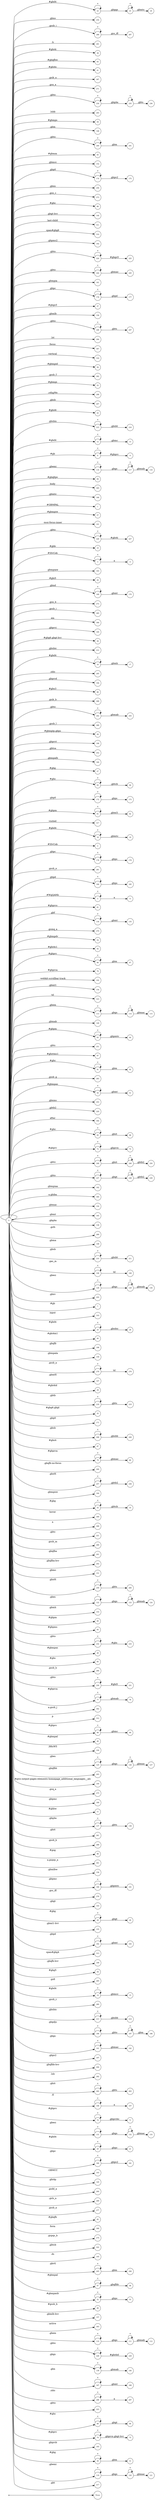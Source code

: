 digraph NFA {
  rankdir=LR;
  node [shape=circle, fontsize=10];
  __start [shape=point, label=""];
  __start -> None;
  231 [label="231"];
  22 [label="22"];
  254 [label="254"];
  286 [label="286"];
  291 [label="291"];
  38 [label="38"];
  83 [label="83"];
  41 [label="41"];
  129 [label="129"];
  267 [label="267"];
  75 [label="75"];
  271 [label="271"];
  234 [label="234"];
  293 [label="293"];
  168 [label="168"];
  241 [label="241"];
  59 [label="59"];
  146 [label="146"];
  67 [label="67"];
  240 [label="240"];
  45 [label="45"];
  206 [label="206"];
  152 [label="152"];
  51 [label="51"];
  174 [label="174"];
  177 [label="177"];
  256 [label="256"];
  273 [label="273"];
  88 [label="88"];
  225 [label="225"];
  239 [label="239"];
  144 [label="144"];
  311 [label="311"];
  23 [label="23"];
  314 [label="314"];
  192 [label="192"];
  19 [label="19"];
  181 [label="181"];
  238 [label="238"];
  224 [label="224"];
  73 [label="73"];
  118 [label="118"];
  244 [label="244"];
  62 [label="62"];
  161 [label="161"];
  176 [label="176"];
  37 [label="37"];
  156 [label="156"];
  246 [label="246"];
  107 [label="107"];
  294 [label="294"];
  307 [label="307"];
  316 [label="316"];
  56 [label="56"];
  9 [label="9"];
  282 [label="282"];
  132 [label="132"];
  55 [label="55"];
  298 [label="298"];
  207 [label="207"];
  53 [label="53"];
  43 [label="43"];
  191 [label="191"];
  215 [label="215"];
  12 [label="12"];
  8 [label="8"];
  116 [label="116"];
  84 [label="84"];
  305 [label="305"];
  166 [label="166"];
  229 [label="229"];
  179 [label="179"];
  1 [label="1"];
  57 [label="57"];
  101 [label="101"];
  226 [label="226"];
  10 [label="10"];
  258 [label="258"];
  3 [label="3"];
  163 [label="163"];
  44 [label="44"];
  169 [label="169"];
  272 [label="272"];
  285 [label="285"];
  306 [label="306"];
  195 [label="195"];
  36 [label="36"];
  212 [label="212"];
  279 [label="279"];
  16 [label="16"];
  295 [label="295"];
  227 [label="227"];
  194 [label="194"];
  86 [label="86"];
  268 [label="268"];
  242 [label="242"];
  289 [label="289"];
  58 [label="58"];
  196 [label="196"];
  115 [label="115"];
  140 [label="140"];
  211 [label="211"];
  252 [label="252"];
  160 [label="160"];
  27 [label="27"];
  93 [label="93"];
  96 [label="96"];
  172 [label="172"];
  61 [label="61"];
  317 [label="317"];
  18 [label="18"];
  2 [label="2"];
  209 [label="209"];
  178 [label="178"];
  281 [label="281"];
  92 [label="92"];
  184 [label="184"];
  4 [label="4"];
  69 [label="69"];
  219 [label="219"];
  5 [label="5"];
  81 [label="81"];
  134 [label="134"];
  250 [label="250"];
  270 [label="270"];
  54 [label="54"];
  42 [label="42"];
  66 [label="66"];
  76 [label="76"];
  102 [label="102"];
  154 [label="154"];
  173 [label="173"];
  315 [label="315"];
  130 [label="130"];
  113 [label="113"];
  149 [label="149"];
  33 [label="33"];
  63 [label="63"];
  251 [label="251"];
  97 [label="97"];
  78 [label="78"];
  91 [label="91"];
  283 [label="283"];
  214 [label="214"];
  50 [label="50"];
  253 [label="253"];
  220 [label="220"];
  304 [label="304"];
  95 [label="95"];
  72 [label="72"];
  183 [label="183"];
  248 [label="248"];
  237 [label="237"];
  162 [label="162"];
  247 [label="247"];
  300 [label="300"];
  150 [label="150"];
  165 [label="165"];
  136 [label="136"];
  266 [label="266"];
  15 [label="15"];
  123 [label="123"];
  148 [label="148"];
  210 [label="210"];
  17 [label="17"];
  108 [label="108"];
  128 [label="128"];
  255 [label="255"];
  297 [label="297"];
  7 [label="7"];
  310 [label="310"];
  25 [label="25"];
  260 [label="260"];
  26 [label="26"];
  40 [label="40"];
  198 [label="198"];
  159 [label="159"];
  278 [label="278"];
  6 [label="6"];
  147 [label="147"];
  24 [label="24"];
  39 [label="39"];
  218 [label="218"];
  35 [label="35"];
  171 [label="171"];
  208 [label="208"];
  87 [label="87"];
  79 [label="79"];
  200 [label="200"];
  257 [label="257"];
  164 [label="164"];
  32 [label="32"];
  309 [label="309"];
  21 [label="21"];
  299 [label="299"];
  221 [label="221"];
  290 [label="290"];
  124 [label="124"];
  201 [label="201"];
  202 [label="202"];
  151 [label="151"];
  259 [label="259"];
  122 [label="122"];
  153 [label="153"];
  60 [label="60"];
  188 [label="188"];
  65 [label="65"];
  90 [label="90"];
  232 [label="232"];
  49 [label="49"];
  85 [label="85"];
  284 [label="284"];
  287 [label="287"];
  230 [label="230"];
  263 [label="263"];
  77 [label="77"];
  302 [label="302"];
  312 [label="312"];
  68 [label="68"];
  46 [label="46"];
  104 [label="104"];
  64 [label="64"];
  125 [label="125"];
  203 [label="203"];
  100 [label="100"];
  249 [label="249"];
  133 [label="133"];
  275 [label="275"];
  189 [label="189"];
  11 [label="11"];
  137 [label="137"];
  261 [label="261"];
  288 [label="288"];
  98 [label="98"];
  301 [label="301"];
  158 [label="158"];
  112 [label="112"];
  190 [label="190"];
  276 [label="276"];
  109 [label="109"];
  143 [label="143"];
  236 [label="236"];
  28 [label="28"];
  155 [label="155"];
  182 [label="182"];
  313 [label="313"];
  138 [label="138"];
  199 [label="199"];
  34 [label="34"];
  31 [label="31"];
  245 [label="245"];
  265 [label="265"];
  13 [label="13"];
  14 [label="14"];
  121 [label="121"];
  280 [label="280"];
  213 [label="213"];
  186 [label="186"];
  141 [label="141"];
  235 [label="235"];
  142 [label="142"];
  197 [label="197"];
  204 [label="204"];
  292 [label="292"];
  94 [label="94"];
  185 [label="185"];
  126 [label="126"];
  262 [label="262"];
  80 [label="80"];
  106 [label="106"];
  70 [label="70"];
  131 [label="131"];
  135 [label="135"];
  20 [label="20"];
  180 [label="180"];
  233 [label="233"];
  103 [label="103"];
  145 [label="145"];
  264 [label="264"];
  269 [label="269"];
  277 [label="277"];
  29 [label="29"];
  82 [label="82"];
  117 [label="117"];
  308 [label="308"];
  120 [label="120"];
  274 [label="274"];
  222 [label="222"];
  105 [label="105"];
  205 [label="205"];
  47 [label="47"];
  52 [label="52"];
  99 [label="99"];
  157 [label="157"];
  187 [label="187"];
  303 [label="303"];
  114 [label="114"];
  110 [label="110"];
  228 [label="228"];
  139 [label="139"];
  167 [label="167"];
  48 [label="48"];
  127 [label="127"];
  243 [label="243"];
  170 [label="170"];
  216 [label="216"];
  296 [label="296"];
  223 [label="223"];
  175 [label="175"];
  89 [label="89"];
  71 [label="71"];
  0 [label="0"];
  74 [label="74"];
  111 [label="111"];
  193 [label="193"];
  30 [label="30"];
  119 [label="119"];
  217 [label="217"];
  { node [shape=doublecircle]; 1 2 4 6 7 9 10 11 13 15 17 19 21 24 26 27 29 31 33 34 35 36 37 38 39 40 41 42 43 44 45 46 48 49 51 53 54 55 56 57 58 59 60 62 64 65 67 69 71 73 75 76 78 80 81 82 83 84 85 86 87 88 90 92 94 96 97 98 99 100 101 102 103 104 105 107 109 112 115 118 121 124 127 130 133 135 136 138 140 142 143 144 145 146 147 148 149 150 151 152 153 154 155 156 157 158 159 160 161 162 163 164 165 166 168 170 171 173 175 177 179 181 183 185 188 189 191 192 193 194 195 196 197 198 199 200 201 202 203 204 206 207 209 211 212 214 216 217 219 220 221 222 223 225 227 229 231 233 236 239 241 243 245 247 250 251 252 253 254 255 256 258 260 261 263 264 265 266 267 268 269 270 271 272 273 274 275 276 277 279 280 281 282 283 284 285 287 288 289 290 291 292 293 294 295 297 298 299 300 301 302 303 304 305 306 307 308 309 310 311 312 313 314 315 316 317 }
  0 -> 0 [label="*"];
  0 -> 1 [label="#GBMPAL"];
  0 -> 2 [label="#SIvCob"];
  0 -> 3 [label="#SIvCob"];
  3 -> 3 [label="*"];
  3 -> 4 [label="a"];
  0 -> 5 [label="#WqQANb"];
  5 -> 5 [label="*"];
  5 -> 6 [label="a"];
  0 -> 7 [label="#gb"];
  0 -> 8 [label="#gb"];
  8 -> 8 [label="*"];
  8 -> 9 [label="#gbprc"];
  0 -> 10 [label="#gbb"];
  0 -> 11 [label="#gbbw"];
  0 -> 12 [label="#gbd4"];
  12 -> 12 [label="*"];
  12 -> 13 [label=".gbmc"];
  0 -> 14 [label="#gbd4"];
  14 -> 14 [label="*"];
  14 -> 15 [label=".gbmcc"];
  0 -> 16 [label="#gbd4"];
  16 -> 16 [label="*"];
  16 -> 17 [label=".gbmh"];
  0 -> 18 [label="#gbd4"];
  18 -> 18 [label="*"];
  18 -> 19 [label=".gbmtc"];
  0 -> 20 [label="#gbd4"];
  20 -> 20 [label="*"];
  20 -> 21 [label=".gbpc"];
  0 -> 22 [label="#gbd4"];
  22 -> 22 [label="*"];
  22 -> 23 [label=".gbpgs"];
  23 -> 23 [label="*"];
  23 -> 24 [label=".gbmtc"];
  0 -> 25 [label="#gbd4"];
  25 -> 25 [label="*"];
  25 -> 26 [label=".gbsbic"];
  0 -> 27 [label="#gbg"];
  0 -> 28 [label="#gbg"];
  28 -> 28 [label="*"];
  28 -> 29 [label=".gbgt"];
  0 -> 30 [label="#gbg"];
  30 -> 30 [label="*"];
  30 -> 31 [label=".gbm"];
  0 -> 32 [label="#gbg"];
  32 -> 32 [label="*"];
  32 -> 33 [label=".gbtcb"];
  0 -> 34 [label="#gbg5"];
  0 -> 35 [label="#gbg6.gbgt"];
  0 -> 36 [label="#gbg6.gbgt-hvr"];
  0 -> 37 [label="#gbgs5"];
  0 -> 38 [label="#gbi4i"];
  0 -> 39 [label="#gbi4id"];
  0 -> 40 [label="#gbi4m1"];
  0 -> 41 [label="#gbi4s"];
  0 -> 42 [label="#gbi4s1"];
  0 -> 43 [label="#gbi4t"];
  0 -> 44 [label="#gbi5"];
  0 -> 45 [label="#gbmm"];
  0 -> 46 [label="#gbmpal"];
  0 -> 47 [label="#gbmpal"];
  47 -> 47 [label="*"];
  47 -> 48 [label=".gbqfbb"];
  0 -> 49 [label="#gbmpas"];
  0 -> 50 [label="#gbmpas"];
  50 -> 50 [label="*"];
  50 -> 51 [label=".gbmt"];
  0 -> 52 [label="#gbmpasb"];
  52 -> 52 [label="*"];
  52 -> 53 [label=".gbps"];
  0 -> 54 [label="#gbmpdv"];
  0 -> 55 [label="#gbmpi"];
  0 -> 56 [label="#gbmpid"];
  0 -> 57 [label="#gbmpiw"];
  0 -> 58 [label="#gbmplp.gbps"];
  0 -> 59 [label="#gbmps"];
  0 -> 60 [label="#gbpm"];
  0 -> 61 [label="#gbpm"];
  61 -> 61 [label="*"];
  61 -> 62 [label=".gbml1"];
  0 -> 63 [label="#gbpm"];
  63 -> 63 [label="*"];
  63 -> 64 [label=".gbpmtc"];
  0 -> 65 [label="#gbpms"];
  0 -> 66 [label="#gbprc"];
  66 -> 66 [label="*"];
  66 -> 67 [label=".gbm"];
  0 -> 68 [label="#gbprc"];
  68 -> 68 [label="*"];
  68 -> 69 [label=".gbmc"];
  0 -> 70 [label="#gbprc"];
  70 -> 70 [label="*"];
  70 -> 71 [label=".gbprcbc"];
  0 -> 72 [label="#gbprc"];
  72 -> 72 [label="*"];
  72 -> 73 [label=".gbprcx"];
  0 -> 74 [label="#gbprc"];
  74 -> 74 [label="*"];
  74 -> 75 [label=".gbprcx.gbgt-hvr"];
  0 -> 76 [label="#gbprca"];
  0 -> 77 [label="#gbprca"];
  77 -> 77 [label="*"];
  77 -> 78 [label=".gbmab"];
  0 -> 79 [label="#gbprca"];
  79 -> 79 [label="*"];
  79 -> 80 [label=".gbmac"];
  0 -> 81 [label="#gbprcs"];
  0 -> 82 [label="#gbqfb"];
  0 -> 83 [label="#gbqfbw"];
  0 -> 84 [label="#gbqfqw"];
  0 -> 85 [label="#gbs"];
  0 -> 86 [label="#gbx3"];
  0 -> 87 [label="#gbx4"];
  0 -> 88 [label="#gbz"];
  0 -> 89 [label="#gbz"];
  89 -> 89 [label="*"];
  89 -> 90 [label=".gbgt"];
  0 -> 91 [label="#gbz"];
  91 -> 91 [label="*"];
  91 -> 92 [label=".gbm"];
  0 -> 93 [label="#gbz"];
  93 -> 93 [label="*"];
  93 -> 94 [label=".gbtcb"];
  0 -> 95 [label="#gbz"];
  95 -> 95 [label="*"];
  95 -> 96 [label=".gbzt"];
  0 -> 97 [label="#gbztms1"];
  0 -> 98 [label="#gog"];
  0 -> 99 [label="#gssb_b"];
  0 -> 100 [label="#gws-output-pages-elements-homepage_additional_languages__als"];
  0 -> 101 [label="-moz-focus-inner"];
  0 -> 102 [label="-webkit-scrollbar-track"];
  0 -> 103 [label=".GBMCC"];
  0 -> 104 [label=".H6sW5"];
  0 -> 105 [label=".ds"];
  0 -> 106 [label=".fl"];
  106 -> 106 [label="*"];
  106 -> 107 [label="a"];
  0 -> 108 [label=".gac_m"];
  108 -> 108 [label="*"];
  108 -> 109 [label="td"];
  0 -> 110 [label=".gbem"];
  110 -> 110 [label="*"];
  110 -> 111 [label=".gbgs"];
  111 -> 111 [label="*"];
  111 -> 112 [label=".gbmab"];
  0 -> 113 [label=".gbem"];
  113 -> 113 [label="*"];
  113 -> 114 [label=".gbgs"];
  114 -> 114 [label="*"];
  114 -> 115 [label=".gbmac"];
  0 -> 116 [label=".gbemi"];
  116 -> 116 [label="*"];
  116 -> 117 [label=".gbgs"];
  117 -> 117 [label="*"];
  117 -> 118 [label=".gbmab"];
  0 -> 119 [label=".gbemi"];
  119 -> 119 [label="*"];
  119 -> 120 [label=".gbgs"];
  120 -> 120 [label="*"];
  120 -> 121 [label=".gbmac"];
  0 -> 122 [label=".gbes"];
  122 -> 122 [label="*"];
  122 -> 123 [label=".gbgs"];
  123 -> 123 [label="*"];
  123 -> 124 [label=".gbmab"];
  0 -> 125 [label=".gbes"];
  125 -> 125 [label="*"];
  125 -> 126 [label=".gbgs"];
  126 -> 126 [label="*"];
  126 -> 127 [label=".gbmac"];
  0 -> 128 [label=".gbesi"];
  128 -> 128 [label="*"];
  128 -> 129 [label=".gbgs"];
  129 -> 129 [label="*"];
  129 -> 130 [label=".gbmab"];
  0 -> 131 [label=".gbesi"];
  131 -> 131 [label="*"];
  131 -> 132 [label=".gbgs"];
  132 -> 132 [label="*"];
  132 -> 133 [label=".gbmac"];
  0 -> 134 [label=".gbf"];
  134 -> 134 [label="*"];
  134 -> 135 [label=".gbmt"];
  0 -> 136 [label=".gbg4a"];
  0 -> 137 [label=".gbg4a"];
  137 -> 137 [label="*"];
  137 -> 138 [label=".gbts"];
  0 -> 139 [label=".gbgs"];
  139 -> 139 [label="*"];
  139 -> 140 [label=".gbmab"];
  0 -> 141 [label=".gbgs"];
  141 -> 141 [label="*"];
  141 -> 142 [label=".gbmac"];
  0 -> 143 [label=".gbgt"];
  0 -> 144 [label=".gbgt-hvr"];
  0 -> 145 [label=".gbi4p"];
  0 -> 146 [label=".gbm"];
  0 -> 147 [label=".gbm0l"];
  0 -> 148 [label=".gbma"];
  0 -> 149 [label=".gbmab"];
  0 -> 150 [label=".gbmac"];
  0 -> 151 [label=".gbmc"];
  0 -> 152 [label=".gbmcc"];
  0 -> 153 [label=".gbmh"];
  0 -> 154 [label=".gbml1"];
  0 -> 155 [label=".gbml1-hvr"];
  0 -> 156 [label=".gbmlb"];
  0 -> 157 [label=".gbmlb-hvr"];
  0 -> 158 [label=".gbmlbw"];
  0 -> 159 [label=".gbmpala"];
  0 -> 160 [label=".gbmpalb"];
  0 -> 161 [label=".gbmpia"];
  0 -> 162 [label=".gbmpiaa"];
  0 -> 163 [label=".gbmpiaw"];
  0 -> 164 [label=".gbmpnw"];
  0 -> 165 [label=".gbmt"];
  0 -> 166 [label=".gbmtc"];
  0 -> 167 [label=".gbn"];
  167 -> 167 [label="*"];
  167 -> 168 [label=".gbmt"];
  0 -> 169 [label=".gbnd"];
  169 -> 169 [label="*"];
  169 -> 170 [label=".gbmt"];
  0 -> 171 [label=".gbp0"];
  0 -> 172 [label=".gbp0"];
  172 -> 172 [label="*"];
  172 -> 173 [label=".gbps"];
  0 -> 174 [label=".gbp0"];
  174 -> 174 [label="*"];
  174 -> 175 [label=".gbps2"];
  0 -> 176 [label=".gbpc"];
  176 -> 176 [label="*"];
  176 -> 177 [label=".gbpd"];
  0 -> 178 [label=".gbpc"];
  178 -> 178 [label="*"];
  178 -> 179 [label=".gbps"];
  0 -> 180 [label=".gbpc"];
  180 -> 180 [label="*"];
  180 -> 181 [label=".gbps2"];
  0 -> 182 [label=".gbpd"];
  182 -> 182 [label="*"];
  182 -> 183 [label=".gbmt"];
  0 -> 184 [label=".gbpd"];
  184 -> 184 [label="*"];
  184 -> 185 [label=".gbps"];
  0 -> 186 [label=".gbpdjs"];
  186 -> 186 [label="*"];
  186 -> 187 [label=".gbto"];
  187 -> 187 [label="*"];
  187 -> 188 [label=".gbm"];
  0 -> 189 [label=".gbpmc"];
  0 -> 190 [label=".gbpmc"];
  190 -> 190 [label="*"];
  190 -> 191 [label=".gbpmtc"];
  0 -> 192 [label=".gbpms2"];
  0 -> 193 [label=".gbprcb"];
  0 -> 194 [label=".gbprcd"];
  0 -> 195 [label=".gbprci"];
  0 -> 196 [label=".gbprct"];
  0 -> 197 [label=".gbps2"];
  0 -> 198 [label=".gbqfb"];
  0 -> 199 [label=".gbqfb-hvr"];
  0 -> 200 [label=".gbqfb-no-focus"];
  0 -> 201 [label=".gbqfba"];
  0 -> 202 [label=".gbqfba-hvr"];
  0 -> 203 [label=".gbqfbb"];
  0 -> 204 [label=".gbqfbb-hvr"];
  0 -> 205 [label=".gbrtl"];
  205 -> 205 [label="*"];
  205 -> 206 [label=".gbm"];
  0 -> 207 [label=".gbsb"];
  0 -> 208 [label=".gbsb"];
  208 -> 208 [label="*"];
  208 -> 209 [label=".gbsbb"];
  0 -> 210 [label=".gbsb"];
  210 -> 210 [label="*"];
  210 -> 211 [label=".gbsbt"];
  0 -> 212 [label=".gbsbic"];
  0 -> 213 [label=".gbsbis"];
  213 -> 213 [label="*"];
  213 -> 214 [label=".gbsbb"];
  0 -> 215 [label=".gbsbis"];
  215 -> 215 [label="*"];
  215 -> 216 [label=".gbsbt"];
  0 -> 217 [label=".gbt"];
  0 -> 218 [label=".gbtb"];
  218 -> 218 [label="*"];
  218 -> 219 [label=".gbts"];
  0 -> 220 [label=".gbtb2"];
  0 -> 221 [label=".gbtc"];
  0 -> 222 [label=".gbtcb"];
  0 -> 223 [label=".gbto"];
  0 -> 224 [label=".gbto"];
  224 -> 224 [label="*"];
  224 -> 225 [label="#gbgs5"];
  0 -> 226 [label=".gbto"];
  226 -> 226 [label="*"];
  226 -> 227 [label="#gbi4i"];
  0 -> 228 [label=".gbto"];
  228 -> 228 [label="*"];
  228 -> 229 [label="#gbi4id"];
  0 -> 230 [label=".gbto"];
  230 -> 230 [label="*"];
  230 -> 231 [label="#gbi5"];
  0 -> 232 [label=".gbto"];
  232 -> 232 [label="*"];
  232 -> 233 [label="#gbs"];
  0 -> 234 [label=".gbto"];
  234 -> 234 [label="*"];
  234 -> 235 [label=".gbg4a"];
  235 -> 235 [label="*"];
  235 -> 236 [label=".gbts"];
  0 -> 237 [label=".gbto"];
  237 -> 237 [label="*"];
  237 -> 238 [label=".gbgt"];
  238 -> 238 [label="*"];
  238 -> 239 [label=".gbtb2"];
  0 -> 240 [label=".gbto"];
  240 -> 240 [label="*"];
  240 -> 241 [label=".gbm"];
  0 -> 242 [label=".gbto"];
  242 -> 242 [label="*"];
  242 -> 243 [label=".gbmab"];
  0 -> 244 [label=".gbto"];
  244 -> 244 [label="*"];
  244 -> 245 [label=".gbmac"];
  0 -> 246 [label=".gbto"];
  246 -> 246 [label="*"];
  246 -> 247 [label=".gbts"];
  0 -> 248 [label=".gbto"];
  248 -> 248 [label="*"];
  248 -> 249 [label=".gbzt"];
  249 -> 249 [label="*"];
  249 -> 250 [label=".gbtb2"];
  0 -> 251 [label=".gbts"];
  0 -> 252 [label=".gbtsa"];
  0 -> 253 [label=".gbxms"];
  0 -> 254 [label=".gbxo"];
  0 -> 255 [label=".gbxv"];
  0 -> 256 [label=".gbxx"];
  0 -> 257 [label=".gbz0l"];
  257 -> 257 [label="*"];
  257 -> 258 [label=".gbtb2"];
  0 -> 259 [label=".gbz0l"];
  259 -> 259 [label="*"];
  259 -> 260 [label=".gbts"];
  0 -> 261 [label=".gbzt"];
  0 -> 262 [label=".gbzt"];
  262 -> 262 [label="*"];
  262 -> 263 [label=".gbts"];
  0 -> 264 [label=".gsdd_a"];
  0 -> 265 [label=".gsfi"];
  0 -> 266 [label=".gsfs"];
  0 -> 267 [label=".gsib_a"];
  0 -> 268 [label=".gsib_b"];
  0 -> 269 [label=".gsls_a"];
  0 -> 270 [label=".gsmq_a"];
  0 -> 271 [label=".gsn_a"];
  0 -> 272 [label=".gsn_b"];
  0 -> 273 [label=".gsn_c"];
  0 -> 274 [label=".gspqs_b"];
  0 -> 275 [label=".gsq_a"];
  0 -> 276 [label=".gss_ifl"];
  0 -> 277 [label=".gssb_a"];
  0 -> 278 [label=".gssb_a"];
  278 -> 278 [label="*"];
  278 -> 279 [label="td"];
  0 -> 280 [label=".gssb_c"];
  0 -> 281 [label=".gssb_e"];
  0 -> 282 [label=".gssb_f"];
  0 -> 283 [label=".gssb_g"];
  0 -> 284 [label=".gssb_h"];
  0 -> 285 [label=".gssb_i"];
  0 -> 286 [label=".gssb_i"];
  286 -> 286 [label="*"];
  286 -> 287 [label=".gss_ifl"];
  0 -> 288 [label=".gssb_k"];
  0 -> 289 [label=".gssb_l"];
  0 -> 290 [label=".gssb_m"];
  0 -> 291 [label=".h"];
  0 -> 292 [label=".lsb"];
  0 -> 293 [label=".lsbb"];
  0 -> 294 [label=".lst"];
  0 -> 295 [label=".sblc"];
  0 -> 296 [label=".sblc"];
  296 -> 296 [label="*"];
  296 -> 297 [label="a"];
  0 -> 298 [label=".z4hgWe"];
  0 -> 299 [label="a"];
  0 -> 300 [label="a.gbiba"];
  0 -> 301 [label="a.gspqs_a"];
  0 -> 302 [label="a.gssb_j"];
  0 -> 303 [label="active"];
  0 -> 304 [label="after"];
  0 -> 305 [label="body"];
  0 -> 306 [label="em"];
  0 -> 307 [label="focus"];
  0 -> 308 [label="form"];
  0 -> 309 [label="hover"];
  0 -> 310 [label="input"];
  0 -> 311 [label="last-child"];
  0 -> 312 [label="p"];
  0 -> 313 [label="span#gbg4"];
  0 -> 314 [label="span#gbg6"];
  0 -> 315 [label="td"];
  0 -> 316 [label="vertical"];
  0 -> 317 [label="visited"];
}
